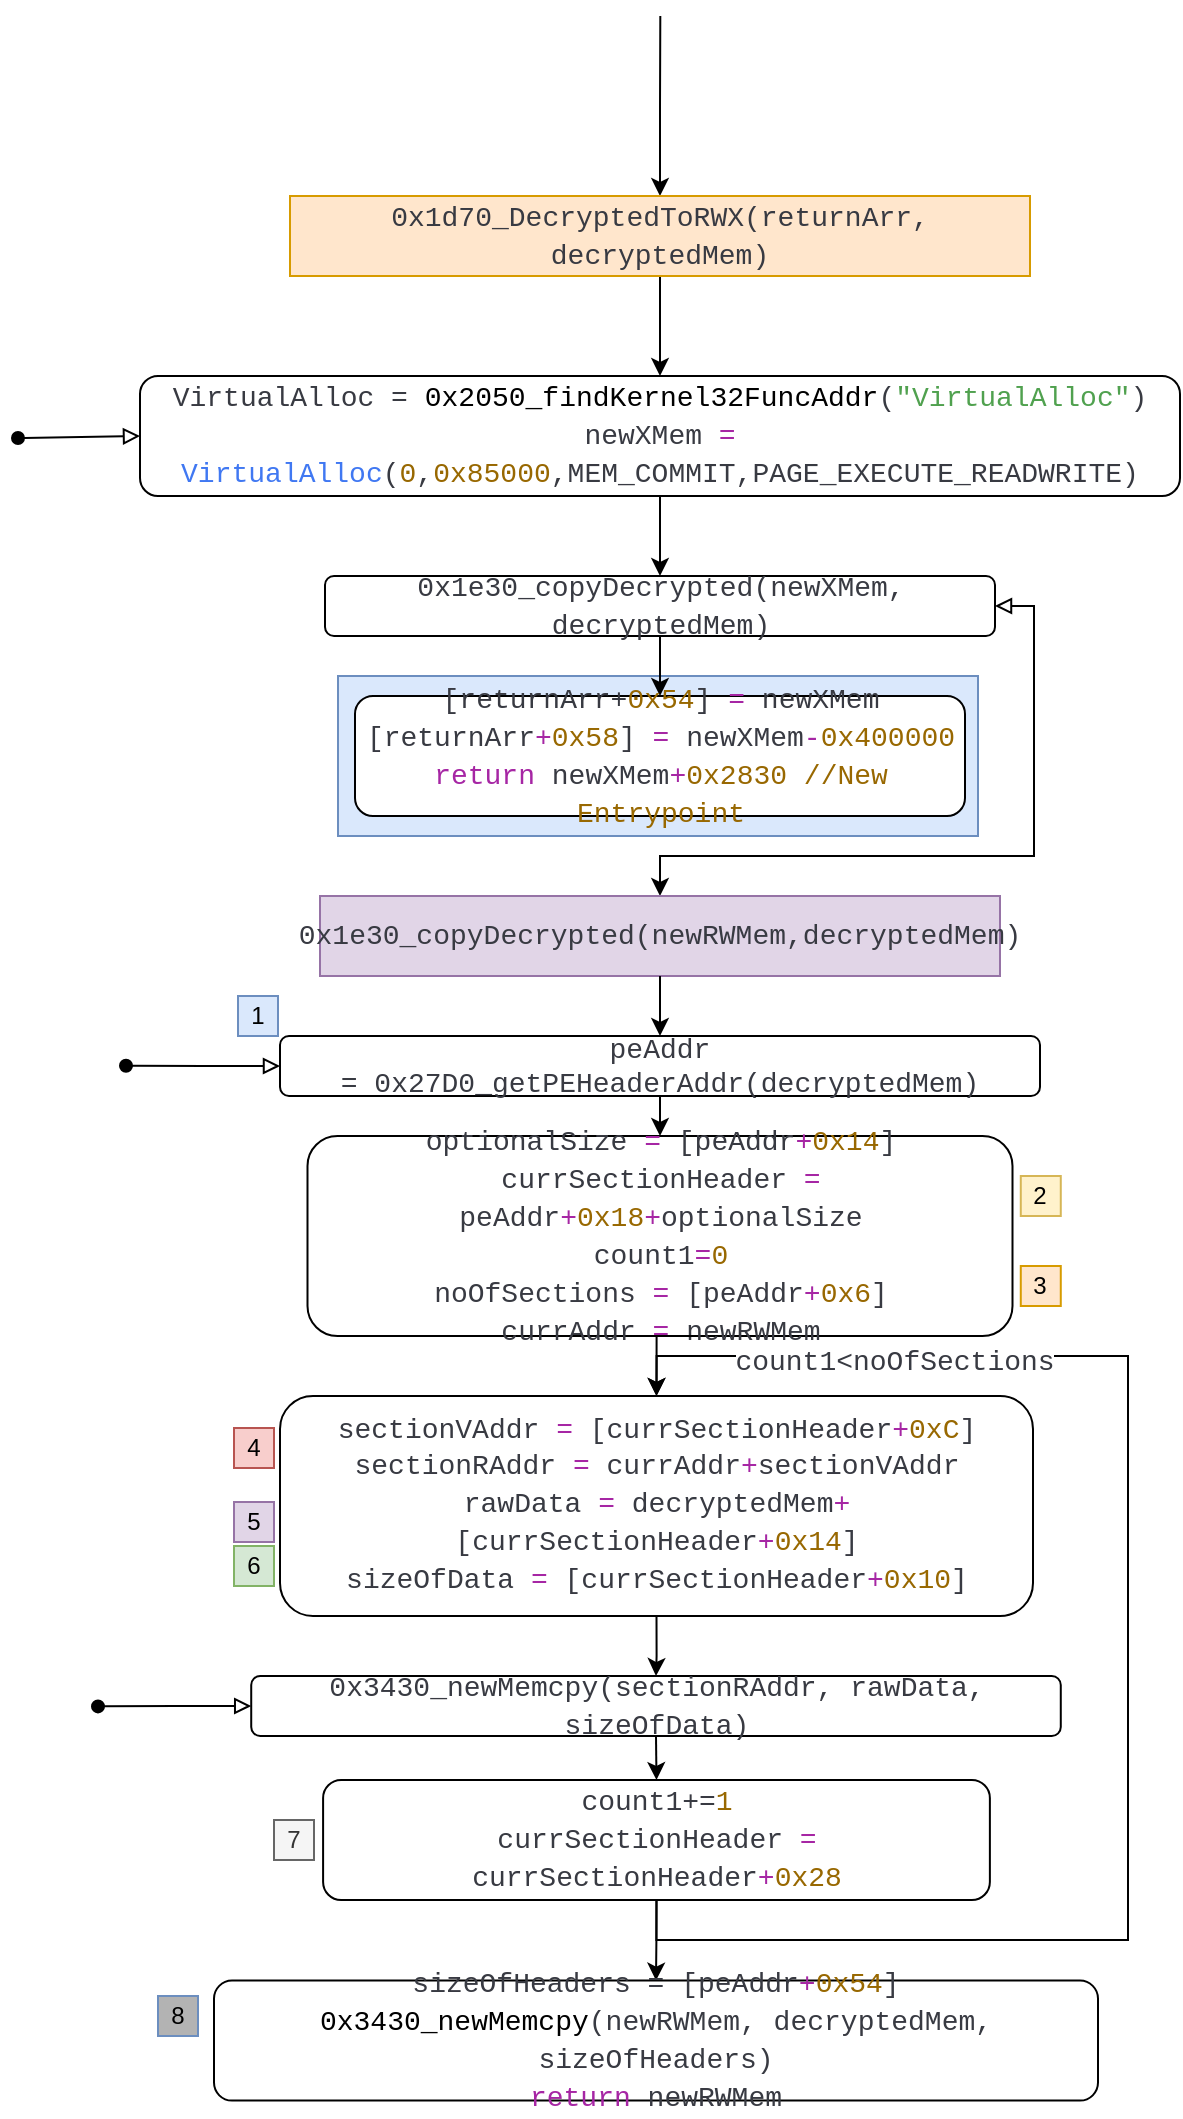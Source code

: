 <mxfile version="22.1.5" type="onedrive">
  <diagram name="Page-1" id="AuytKJoPVcEYYgkYA83Z">
    <mxGraphModel grid="1" page="1" gridSize="10" guides="1" tooltips="1" connect="1" arrows="1" fold="1" pageScale="1" pageWidth="827" pageHeight="1169" math="0" shadow="0">
      <root>
        <mxCell id="0" />
        <mxCell id="1" parent="0" />
        <mxCell id="1nvIE-y_FtFtxj9qoLo5-123" value="" style="rounded=0;whiteSpace=wrap;html=1;fillColor=#dae8fc;strokeColor=#6c8ebf;" vertex="1" parent="1">
          <mxGeometry x="310" y="290" width="320" height="80" as="geometry" />
        </mxCell>
        <mxCell id="1nvIE-y_FtFtxj9qoLo5-1" style="edgeStyle=orthogonalEdgeStyle;rounded=0;orthogonalLoop=1;jettySize=auto;html=1;exitX=0.5;exitY=1;exitDx=0;exitDy=0;" edge="1" parent="1" source="1nvIE-y_FtFtxj9qoLo5-2" target="1nvIE-y_FtFtxj9qoLo5-4">
          <mxGeometry relative="1" as="geometry">
            <mxPoint x="471.692" y="140.0" as="targetPoint" />
          </mxGeometry>
        </mxCell>
        <mxCell id="1nvIE-y_FtFtxj9qoLo5-121" style="edgeStyle=orthogonalEdgeStyle;rounded=0;orthogonalLoop=1;jettySize=auto;html=1;exitX=0.5;exitY=0;exitDx=0;exitDy=0;startArrow=classic;startFill=1;endArrow=none;endFill=0;" edge="1" parent="1" source="1nvIE-y_FtFtxj9qoLo5-2">
          <mxGeometry relative="1" as="geometry">
            <mxPoint x="471.154" y="-40" as="targetPoint" />
          </mxGeometry>
        </mxCell>
        <mxCell id="1nvIE-y_FtFtxj9qoLo5-2" value="&lt;div style=&quot;color: rgb(56, 58, 66); font-family: Consolas, &amp;quot;Courier New&amp;quot;, monospace; font-size: 14px; line-height: 19px;&quot;&gt;0x1d70_DecryptedToRWX(returnArr, decryptedMem)&lt;/div&gt;" style="rounded=0;whiteSpace=wrap;html=1;fillColor=#ffe6cc;strokeColor=#d79b00;" vertex="1" parent="1">
          <mxGeometry x="286" y="50.0" width="370" height="40" as="geometry" />
        </mxCell>
        <mxCell id="1nvIE-y_FtFtxj9qoLo5-3" style="edgeStyle=orthogonalEdgeStyle;rounded=0;orthogonalLoop=1;jettySize=auto;html=1;exitX=0.5;exitY=1;exitDx=0;exitDy=0;" edge="1" parent="1" source="1nvIE-y_FtFtxj9qoLo5-4" target="1nvIE-y_FtFtxj9qoLo5-7">
          <mxGeometry relative="1" as="geometry">
            <mxPoint x="471" y="270.0" as="targetPoint" />
          </mxGeometry>
        </mxCell>
        <mxCell id="1nvIE-y_FtFtxj9qoLo5-4" value="&lt;div style=&quot;color: rgb(56, 58, 66); font-family: Consolas, &amp;quot;Courier New&amp;quot;, monospace; font-size: 14px; line-height: 19px;&quot;&gt;&lt;div style=&quot;&quot;&gt;VirtualAlloc = &lt;span style=&quot;color: rgb(0, 0, 0);&quot;&gt;0x2050_findKernel32FuncAddr&lt;/span&gt;(&lt;span style=&quot;color: rgb(80, 161, 79);&quot;&gt;&quot;VirtualAlloc&quot;&lt;/span&gt;)&lt;/div&gt;&lt;div style=&quot;&quot;&gt;newXMem &lt;span style=&quot;color: rgb(166, 38, 164);&quot;&gt;=&lt;/span&gt; &lt;span style=&quot;color: rgb(64, 120, 242);&quot;&gt;VirtualAlloc&lt;/span&gt;(&lt;span style=&quot;color: rgb(152, 104, 1);&quot;&gt;0&lt;/span&gt;,&lt;span style=&quot;color: rgb(152, 104, 1);&quot;&gt;0x85000&lt;/span&gt;,MEM_COMMIT,PAGE_EXECUTE_READWRITE)&lt;/div&gt;&lt;/div&gt;" style="rounded=1;whiteSpace=wrap;html=1;" vertex="1" parent="1">
          <mxGeometry x="211" y="140.0" width="520" height="60" as="geometry" />
        </mxCell>
        <mxCell id="1nvIE-y_FtFtxj9qoLo5-5" style="edgeStyle=orthogonalEdgeStyle;rounded=0;orthogonalLoop=1;jettySize=auto;html=1;exitX=0.5;exitY=1;exitDx=0;exitDy=0;" edge="1" parent="1" source="1nvIE-y_FtFtxj9qoLo5-7" target="1nvIE-y_FtFtxj9qoLo5-8">
          <mxGeometry relative="1" as="geometry">
            <mxPoint x="471" y="360.0" as="targetPoint" />
          </mxGeometry>
        </mxCell>
        <mxCell id="1nvIE-y_FtFtxj9qoLo5-6" style="edgeStyle=orthogonalEdgeStyle;rounded=0;orthogonalLoop=1;jettySize=auto;html=1;exitX=1;exitY=0.5;exitDx=0;exitDy=0;entryX=0.5;entryY=0;entryDx=0;entryDy=0;startArrow=block;startFill=0;" edge="1" parent="1" source="1nvIE-y_FtFtxj9qoLo5-7" target="1nvIE-y_FtFtxj9qoLo5-10">
          <mxGeometry relative="1" as="geometry">
            <Array as="points">
              <mxPoint x="658" y="255" />
              <mxPoint x="658" y="380" />
              <mxPoint x="471" y="380" />
            </Array>
          </mxGeometry>
        </mxCell>
        <mxCell id="1nvIE-y_FtFtxj9qoLo5-7" value="&lt;div style=&quot;color: rgb(56, 58, 66); font-family: Consolas, &amp;quot;Courier New&amp;quot;, monospace; font-size: 14px; line-height: 19px;&quot;&gt;&lt;div style=&quot;&quot;&gt;0x1e30_copyDecrypted(newXMem, decryptedMem)&lt;/div&gt;&lt;div style=&quot;background-color: rgb(250, 250, 250);&quot;&gt;&lt;/div&gt;&lt;/div&gt;" style="rounded=1;whiteSpace=wrap;html=1;" vertex="1" parent="1">
          <mxGeometry x="303.5" y="240.0" width="335" height="30" as="geometry" />
        </mxCell>
        <mxCell id="1nvIE-y_FtFtxj9qoLo5-8" value="&lt;div style=&quot;color: rgb(56, 58, 66); font-family: Consolas, &amp;quot;Courier New&amp;quot;, monospace; font-size: 14px; line-height: 19px;&quot;&gt;&lt;div style=&quot;&quot;&gt;[returnArr+&lt;span style=&quot;color: rgb(152, 104, 1);&quot;&gt;0x54&lt;/span&gt;] &lt;span style=&quot;color: rgb(166, 38, 164);&quot;&gt;=&lt;/span&gt; newXMem&lt;/div&gt;&lt;div style=&quot;&quot;&gt;[returnArr&lt;span style=&quot;color: #a626a4;&quot;&gt;+&lt;/span&gt;&lt;span style=&quot;color: #986801;&quot;&gt;0x58&lt;/span&gt;] &lt;span style=&quot;color: #a626a4;&quot;&gt;=&lt;/span&gt; newXMem&lt;span style=&quot;color: #a626a4;&quot;&gt;-&lt;/span&gt;&lt;span style=&quot;color: #986801;&quot;&gt;0x400000&lt;/span&gt;&lt;/div&gt;&lt;div style=&quot;&quot;&gt;&lt;span style=&quot;color: rgb(166, 38, 164);&quot;&gt;return&lt;/span&gt; newXMem&lt;span style=&quot;color: rgb(166, 38, 164);&quot;&gt;+&lt;/span&gt;&lt;span style=&quot;color: rgb(152, 104, 1);&quot;&gt;0x2830 //New Entrypoint&lt;/span&gt;&lt;/div&gt;&lt;/div&gt;" style="rounded=1;whiteSpace=wrap;html=1;" vertex="1" parent="1">
          <mxGeometry x="318.5" y="300.0" width="305" height="60" as="geometry" />
        </mxCell>
        <mxCell id="1nvIE-y_FtFtxj9qoLo5-9" style="edgeStyle=orthogonalEdgeStyle;rounded=0;orthogonalLoop=1;jettySize=auto;html=1;exitX=0.5;exitY=1;exitDx=0;exitDy=0;entryX=0.5;entryY=0;entryDx=0;entryDy=0;" edge="1" parent="1" source="1nvIE-y_FtFtxj9qoLo5-26" target="1nvIE-y_FtFtxj9qoLo5-11">
          <mxGeometry relative="1" as="geometry">
            <mxPoint x="471" y="510" as="sourcePoint" />
          </mxGeometry>
        </mxCell>
        <mxCell id="1nvIE-y_FtFtxj9qoLo5-10" value="&lt;div style=&quot;color: rgb(56, 58, 66); font-family: Consolas, &amp;quot;Courier New&amp;quot;, monospace; font-size: 14px; line-height: 19px;&quot;&gt;0x1e30_copyDecrypted(newRWMem,decryptedMem)&lt;/div&gt;" style="rounded=0;whiteSpace=wrap;html=1;fillColor=#e1d5e7;strokeColor=#9673a6;" vertex="1" parent="1">
          <mxGeometry x="301" y="400.0" width="340" height="40" as="geometry" />
        </mxCell>
        <mxCell id="1nvIE-y_FtFtxj9qoLo5-11" value="&lt;div style=&quot;color: rgb(56, 58, 66); font-family: Consolas, &amp;quot;Courier New&amp;quot;, monospace; font-size: 14px; line-height: 19px;&quot;&gt;&lt;div style=&quot;&quot;&gt;&lt;span style=&quot;background-color: initial;&quot;&gt;optionalSize &lt;/span&gt;&lt;span style=&quot;background-color: initial; color: rgb(166, 38, 164);&quot;&gt;=&lt;/span&gt;&lt;span style=&quot;background-color: initial;&quot;&gt; [peAddr&lt;/span&gt;&lt;span style=&quot;background-color: initial; color: rgb(166, 38, 164);&quot;&gt;+&lt;/span&gt;&lt;span style=&quot;background-color: initial; color: rgb(152, 104, 1);&quot;&gt;0x14&lt;/span&gt;&lt;span style=&quot;background-color: initial;&quot;&gt;]&lt;/span&gt;&lt;br&gt;&lt;/div&gt;&lt;div style=&quot;&quot;&gt;currSectionHeader &lt;span style=&quot;color: #a626a4;&quot;&gt;=&lt;/span&gt; peAddr&lt;span style=&quot;color: #a626a4;&quot;&gt;+&lt;/span&gt;&lt;span style=&quot;color: #986801;&quot;&gt;0x18&lt;/span&gt;&lt;span style=&quot;color: #a626a4;&quot;&gt;+&lt;/span&gt;optionalSize&lt;/div&gt;&lt;div style=&quot;&quot;&gt;count1&lt;span style=&quot;color: #a626a4;&quot;&gt;=&lt;/span&gt;&lt;span style=&quot;color: #986801;&quot;&gt;0&lt;/span&gt;&lt;/div&gt;&lt;div style=&quot;&quot;&gt;noOfSections &lt;span style=&quot;color: #a626a4;&quot;&gt;=&lt;/span&gt; [peAddr&lt;span style=&quot;color: #a626a4;&quot;&gt;+&lt;/span&gt;&lt;span style=&quot;color: #986801;&quot;&gt;0x6&lt;/span&gt;]&lt;/div&gt;&lt;div style=&quot;&quot;&gt;currAddr &lt;span style=&quot;color: rgb(166, 38, 164);&quot;&gt;=&lt;/span&gt; newRWMem&lt;/div&gt;&lt;/div&gt;" style="rounded=1;whiteSpace=wrap;html=1;" vertex="1" parent="1">
          <mxGeometry x="294.75" y="520" width="352.5" height="100" as="geometry" />
        </mxCell>
        <mxCell id="1nvIE-y_FtFtxj9qoLo5-12" style="edgeStyle=orthogonalEdgeStyle;rounded=0;orthogonalLoop=1;jettySize=auto;html=1;exitX=0.5;exitY=1;exitDx=0;exitDy=0;entryX=0.5;entryY=0;entryDx=0;entryDy=0;" edge="1" parent="1" target="1nvIE-y_FtFtxj9qoLo5-14">
          <mxGeometry relative="1" as="geometry">
            <mxPoint x="490.222" y="680" as="targetPoint" />
            <mxPoint x="487.0" y="620" as="sourcePoint" />
          </mxGeometry>
        </mxCell>
        <mxCell id="1nvIE-y_FtFtxj9qoLo5-13" style="edgeStyle=orthogonalEdgeStyle;rounded=0;orthogonalLoop=1;jettySize=auto;html=1;exitX=0.5;exitY=1;exitDx=0;exitDy=0;" edge="1" parent="1" source="1nvIE-y_FtFtxj9qoLo5-14" target="1nvIE-y_FtFtxj9qoLo5-17">
          <mxGeometry relative="1" as="geometry">
            <mxPoint x="490.222" y="810" as="targetPoint" />
          </mxGeometry>
        </mxCell>
        <mxCell id="1nvIE-y_FtFtxj9qoLo5-14" value="&lt;span style=&quot;color: rgb(56, 58, 66); font-family: Consolas, &amp;quot;Courier New&amp;quot;, monospace; font-size: 14px; background-color: initial;&quot;&gt;sectionVAddr &lt;/span&gt;&lt;span style=&quot;font-family: Consolas, &amp;quot;Courier New&amp;quot;, monospace; font-size: 14px; background-color: initial; color: rgb(166, 38, 164);&quot;&gt;=&lt;/span&gt;&lt;span style=&quot;color: rgb(56, 58, 66); font-family: Consolas, &amp;quot;Courier New&amp;quot;, monospace; font-size: 14px; background-color: initial;&quot;&gt; [currSectionHeader&lt;/span&gt;&lt;span style=&quot;font-family: Consolas, &amp;quot;Courier New&amp;quot;, monospace; font-size: 14px; background-color: initial; color: rgb(166, 38, 164);&quot;&gt;+&lt;/span&gt;&lt;span style=&quot;font-family: Consolas, &amp;quot;Courier New&amp;quot;, monospace; font-size: 14px; background-color: initial; color: rgb(152, 104, 1);&quot;&gt;0xC&lt;/span&gt;&lt;span style=&quot;color: rgb(56, 58, 66); font-family: Consolas, &amp;quot;Courier New&amp;quot;, monospace; font-size: 14px; background-color: initial;&quot;&gt;]&lt;/span&gt;&lt;br&gt;&lt;div style=&quot;color: rgb(56, 58, 66); font-family: Consolas, &amp;quot;Courier New&amp;quot;, monospace; font-weight: normal; font-size: 14px; line-height: 19px;&quot;&gt;&lt;div&gt;&lt;span style=&quot;color: #383a42;&quot;&gt;sectionRAddr &lt;/span&gt;&lt;span style=&quot;color: #a626a4;&quot;&gt;=&lt;/span&gt;&lt;span style=&quot;color: #383a42;&quot;&gt; currAddr&lt;/span&gt;&lt;span style=&quot;color: #a626a4;&quot;&gt;+&lt;/span&gt;&lt;span style=&quot;color: #383a42;&quot;&gt;sectionVAddr&lt;/span&gt;&lt;/div&gt;&lt;div&gt;&lt;span style=&quot;color: #383a42;&quot;&gt;rawData &lt;/span&gt;&lt;span style=&quot;color: #a626a4;&quot;&gt;=&lt;/span&gt;&lt;span style=&quot;color: #383a42;&quot;&gt; decryptedMem&lt;/span&gt;&lt;span style=&quot;color: #a626a4;&quot;&gt;+&lt;/span&gt;&lt;span style=&quot;color: #383a42;&quot;&gt;[currSectionHeader&lt;/span&gt;&lt;span style=&quot;color: #a626a4;&quot;&gt;+&lt;/span&gt;&lt;span style=&quot;color: #986801;&quot;&gt;0x14&lt;/span&gt;&lt;span style=&quot;color: #383a42;&quot;&gt;]&lt;/span&gt;&lt;/div&gt;&lt;div&gt;&lt;span style=&quot;color: #383a42;&quot;&gt;sizeOfData &lt;/span&gt;&lt;span style=&quot;color: #a626a4;&quot;&gt;=&lt;/span&gt;&lt;span style=&quot;color: #383a42;&quot;&gt; [currSectionHeader&lt;/span&gt;&lt;span style=&quot;color: #a626a4;&quot;&gt;+&lt;/span&gt;&lt;span style=&quot;color: #986801;&quot;&gt;0x10&lt;/span&gt;&lt;span style=&quot;color: #383a42;&quot;&gt;]&lt;/span&gt;&lt;/div&gt;&lt;/div&gt;" style="rounded=1;whiteSpace=wrap;html=1;" vertex="1" parent="1">
          <mxGeometry x="281" y="650" width="376.5" height="110" as="geometry" />
        </mxCell>
        <mxCell id="1nvIE-y_FtFtxj9qoLo5-15" style="edgeStyle=orthogonalEdgeStyle;rounded=0;orthogonalLoop=1;jettySize=auto;html=1;exitX=0.5;exitY=1;exitDx=0;exitDy=0;entryX=0.5;entryY=0;entryDx=0;entryDy=0;" edge="1" parent="1" source="1nvIE-y_FtFtxj9qoLo5-17" target="1nvIE-y_FtFtxj9qoLo5-21">
          <mxGeometry relative="1" as="geometry">
            <mxPoint x="469.222" y="870" as="targetPoint" />
          </mxGeometry>
        </mxCell>
        <mxCell id="1nvIE-y_FtFtxj9qoLo5-16" style="edgeStyle=orthogonalEdgeStyle;rounded=0;orthogonalLoop=1;jettySize=auto;html=1;exitX=0;exitY=0.5;exitDx=0;exitDy=0;startArrow=block;startFill=0;endArrow=oval;endFill=1;" edge="1" parent="1" source="1nvIE-y_FtFtxj9qoLo5-17">
          <mxGeometry relative="1" as="geometry">
            <mxPoint x="190" y="805.19" as="targetPoint" />
          </mxGeometry>
        </mxCell>
        <mxCell id="1nvIE-y_FtFtxj9qoLo5-17" value="&lt;div style=&quot;color: rgb(56, 58, 66); font-family: Consolas, &amp;quot;Courier New&amp;quot;, monospace; font-size: 14px; line-height: 19px;&quot;&gt;&lt;div style=&quot;&quot;&gt;0x3430_newMemcpy(sectionRAddr, rawData, sizeOfData)&lt;/div&gt;&lt;div style=&quot;background-color: rgb(250, 250, 250);&quot;&gt;&lt;/div&gt;&lt;/div&gt;" style="rounded=1;whiteSpace=wrap;html=1;" vertex="1" parent="1">
          <mxGeometry x="266.61" y="790" width="404.78" height="30" as="geometry" />
        </mxCell>
        <mxCell id="1nvIE-y_FtFtxj9qoLo5-18" style="edgeStyle=orthogonalEdgeStyle;rounded=0;orthogonalLoop=1;jettySize=auto;html=1;exitX=0.5;exitY=1;exitDx=0;exitDy=0;entryX=0.5;entryY=0;entryDx=0;entryDy=0;" edge="1" parent="1" source="1nvIE-y_FtFtxj9qoLo5-21" target="1nvIE-y_FtFtxj9qoLo5-14">
          <mxGeometry relative="1" as="geometry">
            <Array as="points">
              <mxPoint x="490" y="922" />
              <mxPoint x="705" y="922" />
              <mxPoint x="705" y="630" />
              <mxPoint x="490" y="630" />
            </Array>
          </mxGeometry>
        </mxCell>
        <mxCell id="1nvIE-y_FtFtxj9qoLo5-19" value="&lt;div style=&quot;color: rgb(56, 58, 66); font-family: Consolas, &amp;quot;Courier New&amp;quot;, monospace; font-size: 14px; line-height: 19px;&quot;&gt;count1&amp;lt;noOfSections&lt;/div&gt;" style="edgeLabel;html=1;align=center;verticalAlign=middle;resizable=0;points=[];" connectable="0" vertex="1" parent="1nvIE-y_FtFtxj9qoLo5-18">
          <mxGeometry x="0.656" y="3" relative="1" as="geometry">
            <mxPoint as="offset" />
          </mxGeometry>
        </mxCell>
        <mxCell id="1nvIE-y_FtFtxj9qoLo5-20" style="edgeStyle=orthogonalEdgeStyle;rounded=0;orthogonalLoop=1;jettySize=auto;html=1;exitX=0.5;exitY=1;exitDx=0;exitDy=0;entryX=0.5;entryY=0;entryDx=0;entryDy=0;" edge="1" parent="1" source="1nvIE-y_FtFtxj9qoLo5-21" target="1nvIE-y_FtFtxj9qoLo5-22">
          <mxGeometry relative="1" as="geometry" />
        </mxCell>
        <mxCell id="1nvIE-y_FtFtxj9qoLo5-21" value="&lt;div style=&quot;color: rgb(56, 58, 66); font-family: Consolas, &amp;quot;Courier New&amp;quot;, monospace; font-size: 14px; line-height: 19px;&quot;&gt;&lt;div style=&quot;&quot;&gt;count1+=&lt;span style=&quot;color: rgb(152, 104, 1);&quot;&gt;1&lt;/span&gt;&lt;/div&gt;&lt;div style=&quot;&quot;&gt;currSectionHeader &lt;span style=&quot;color: rgb(166, 38, 164);&quot;&gt;=&lt;/span&gt; currSectionHeader&lt;span style=&quot;color: rgb(166, 38, 164);&quot;&gt;+&lt;/span&gt;&lt;span style=&quot;color: rgb(152, 104, 1);&quot;&gt;0x28&lt;/span&gt;&lt;/div&gt;&lt;/div&gt;" style="rounded=1;whiteSpace=wrap;html=1;" vertex="1" parent="1">
          <mxGeometry x="302.55" y="842" width="333.39" height="60" as="geometry" />
        </mxCell>
        <mxCell id="1nvIE-y_FtFtxj9qoLo5-22" value="&lt;div style=&quot;color: rgb(56, 58, 66); font-family: Consolas, &amp;quot;Courier New&amp;quot;, monospace; font-size: 14px; line-height: 19px;&quot;&gt;&lt;div style=&quot;&quot;&gt;sizeOfHeaders = [peAddr&lt;span style=&quot;color: rgb(166, 38, 164);&quot;&gt;+&lt;/span&gt;&lt;span style=&quot;color: rgb(152, 104, 1);&quot;&gt;0x54&lt;/span&gt;]&lt;/div&gt;&lt;div style=&quot;&quot;&gt;&lt;span style=&quot;color: #000000;&quot;&gt;0x3430_newMemcpy&lt;/span&gt;(newRWMem, decryptedMem, sizeOfHeaders)&lt;/div&gt;&lt;div style=&quot;&quot;&gt;&lt;span style=&quot;color: rgb(166, 38, 164);&quot;&gt;return&lt;/span&gt; newRWMem&lt;/div&gt;&lt;/div&gt;" style="rounded=1;whiteSpace=wrap;html=1;" vertex="1" parent="1">
          <mxGeometry x="248" y="942.31" width="442" height="60" as="geometry" />
        </mxCell>
        <mxCell id="1nvIE-y_FtFtxj9qoLo5-23" style="edgeStyle=orthogonalEdgeStyle;rounded=0;orthogonalLoop=1;jettySize=auto;html=1;exitX=0;exitY=0.5;exitDx=0;exitDy=0;startArrow=block;startFill=0;endArrow=oval;endFill=1;" edge="1" parent="1" source="1nvIE-y_FtFtxj9qoLo5-4">
          <mxGeometry relative="1" as="geometry">
            <Array as="points">
              <mxPoint x="150" y="171" />
            </Array>
            <mxPoint x="164" y="170.57" as="sourcePoint" />
            <mxPoint x="150" y="171" as="targetPoint" />
          </mxGeometry>
        </mxCell>
        <mxCell id="1nvIE-y_FtFtxj9qoLo5-27" value="" style="edgeStyle=orthogonalEdgeStyle;rounded=0;orthogonalLoop=1;jettySize=auto;html=1;exitX=0.5;exitY=1;exitDx=0;exitDy=0;entryX=0.5;entryY=0;entryDx=0;entryDy=0;" edge="1" parent="1" source="1nvIE-y_FtFtxj9qoLo5-10" target="1nvIE-y_FtFtxj9qoLo5-26">
          <mxGeometry relative="1" as="geometry">
            <mxPoint x="471" y="440" as="sourcePoint" />
            <mxPoint x="471" y="500" as="targetPoint" />
          </mxGeometry>
        </mxCell>
        <mxCell id="1nvIE-y_FtFtxj9qoLo5-26" value="&lt;div style=&quot;border-color: var(--border-color); color: rgb(56, 58, 66); font-family: Consolas, &amp;quot;Courier New&amp;quot;, monospace; font-size: 14px;&quot;&gt;peAddr =&amp;nbsp;0x27D0_getPEHeaderAddr(decryptedMem)&lt;/div&gt;" style="rounded=1;whiteSpace=wrap;html=1;" vertex="1" parent="1">
          <mxGeometry x="281" y="470" width="380" height="30" as="geometry" />
        </mxCell>
        <mxCell id="1nvIE-y_FtFtxj9qoLo5-28" style="edgeStyle=orthogonalEdgeStyle;rounded=0;orthogonalLoop=1;jettySize=auto;html=1;exitX=0;exitY=0.5;exitDx=0;exitDy=0;startArrow=block;startFill=0;endArrow=oval;endFill=1;" edge="1" parent="1" source="1nvIE-y_FtFtxj9qoLo5-26">
          <mxGeometry relative="1" as="geometry">
            <mxPoint x="204" y="484.85" as="targetPoint" />
            <mxPoint x="281" y="484.66" as="sourcePoint" />
          </mxGeometry>
        </mxCell>
        <mxCell id="1nvIE-y_FtFtxj9qoLo5-29" value="1" style="text;html=1;strokeColor=#6c8ebf;fillColor=#dae8fc;align=center;verticalAlign=middle;whiteSpace=wrap;rounded=0;" vertex="1" parent="1">
          <mxGeometry x="260" y="450" width="20" height="20" as="geometry" />
        </mxCell>
        <mxCell id="1nvIE-y_FtFtxj9qoLo5-30" value="2" style="text;html=1;strokeColor=#d6b656;fillColor=#fff2cc;align=center;verticalAlign=middle;whiteSpace=wrap;rounded=0;" vertex="1" parent="1">
          <mxGeometry x="651.39" y="540" width="20" height="20" as="geometry" />
        </mxCell>
        <mxCell id="1nvIE-y_FtFtxj9qoLo5-32" value="3" style="text;html=1;strokeColor=#d79b00;fillColor=#ffe6cc;align=center;verticalAlign=middle;whiteSpace=wrap;rounded=0;" vertex="1" parent="1">
          <mxGeometry x="651.39" y="585" width="20" height="20" as="geometry" />
        </mxCell>
        <mxCell id="1nvIE-y_FtFtxj9qoLo5-33" value="4" style="text;html=1;strokeColor=#b85450;fillColor=#f8cecc;align=center;verticalAlign=middle;whiteSpace=wrap;rounded=0;" vertex="1" parent="1">
          <mxGeometry x="258" y="666" width="20" height="20" as="geometry" />
        </mxCell>
        <mxCell id="1nvIE-y_FtFtxj9qoLo5-34" value="5" style="text;html=1;strokeColor=#9673a6;fillColor=#e1d5e7;align=center;verticalAlign=middle;whiteSpace=wrap;rounded=0;" vertex="1" parent="1">
          <mxGeometry x="258" y="703" width="20" height="20" as="geometry" />
        </mxCell>
        <mxCell id="1nvIE-y_FtFtxj9qoLo5-35" value="6" style="text;html=1;strokeColor=#82b366;fillColor=#d5e8d4;align=center;verticalAlign=middle;whiteSpace=wrap;rounded=0;" vertex="1" parent="1">
          <mxGeometry x="258" y="725" width="20" height="20" as="geometry" />
        </mxCell>
        <mxCell id="1nvIE-y_FtFtxj9qoLo5-36" value="7" style="text;html=1;strokeColor=#666666;fillColor=#f5f5f5;align=center;verticalAlign=middle;whiteSpace=wrap;rounded=0;fontColor=#333333;" vertex="1" parent="1">
          <mxGeometry x="278" y="862" width="20" height="20" as="geometry" />
        </mxCell>
        <mxCell id="1nvIE-y_FtFtxj9qoLo5-38" value="8" style="text;html=1;strokeColor=#6c8ebf;fillColor=#B3B3B3;align=center;verticalAlign=middle;whiteSpace=wrap;rounded=0;" vertex="1" parent="1">
          <mxGeometry x="220" y="950" width="20" height="20" as="geometry" />
        </mxCell>
      </root>
    </mxGraphModel>
  </diagram>
</mxfile>

